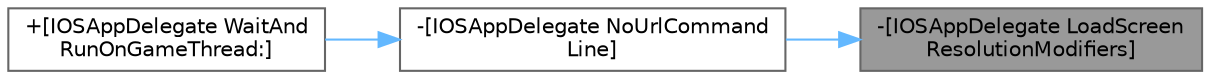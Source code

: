 digraph "-[IOSAppDelegate LoadScreenResolutionModifiers]"
{
 // INTERACTIVE_SVG=YES
 // LATEX_PDF_SIZE
  bgcolor="transparent";
  edge [fontname=Helvetica,fontsize=10,labelfontname=Helvetica,labelfontsize=10];
  node [fontname=Helvetica,fontsize=10,shape=box,height=0.2,width=0.4];
  rankdir="RL";
  Node1 [id="Node000001",label="-[IOSAppDelegate LoadScreen\lResolutionModifiers]",height=0.2,width=0.4,color="gray40", fillcolor="grey60", style="filled", fontcolor="black",tooltip=" "];
  Node1 -> Node2 [id="edge1_Node000001_Node000002",dir="back",color="steelblue1",style="solid",tooltip=" "];
  Node2 [id="Node000002",label="-[IOSAppDelegate NoUrlCommand\lLine]",height=0.2,width=0.4,color="grey40", fillcolor="white", style="filled",URL="$d6/d94/interfaceIOSAppDelegate.html#ac200959b262a65cbf4707de6fef29b32",tooltip=" "];
  Node2 -> Node3 [id="edge2_Node000002_Node000003",dir="back",color="steelblue1",style="solid",tooltip=" "];
  Node3 [id="Node000003",label="+[IOSAppDelegate WaitAnd\lRunOnGameThread:]",height=0.2,width=0.4,color="grey40", fillcolor="white", style="filled",URL="$d6/d94/interfaceIOSAppDelegate.html#aa6e8b574724c3fa4ca72aa66212818e6",tooltip="Uses the TaskGraph to execute a function on the game thread, and then blocks until the function is ex..."];
}
